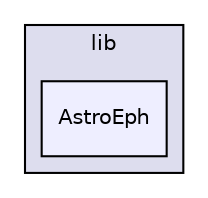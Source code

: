 digraph "AstroEph" {
  compound=true
  node [ fontsize="10", fontname="Helvetica"];
  edge [ labelfontsize="10", labelfontname="Helvetica"];
  subgraph clusterdir_9f13e7e48b1dae88d68f6e470b94897e {
    graph [ bgcolor="#ddddee", pencolor="black", label="lib" fontname="Helvetica", fontsize="10", URL="dir_9f13e7e48b1dae88d68f6e470b94897e.html"]
  dir_d9e146e0560b4ffdc474f3eb6a509534 [shape=box, label="AstroEph", style="filled", fillcolor="#eeeeff", pencolor="black", URL="dir_d9e146e0560b4ffdc474f3eb6a509534.html"];
  }
}
